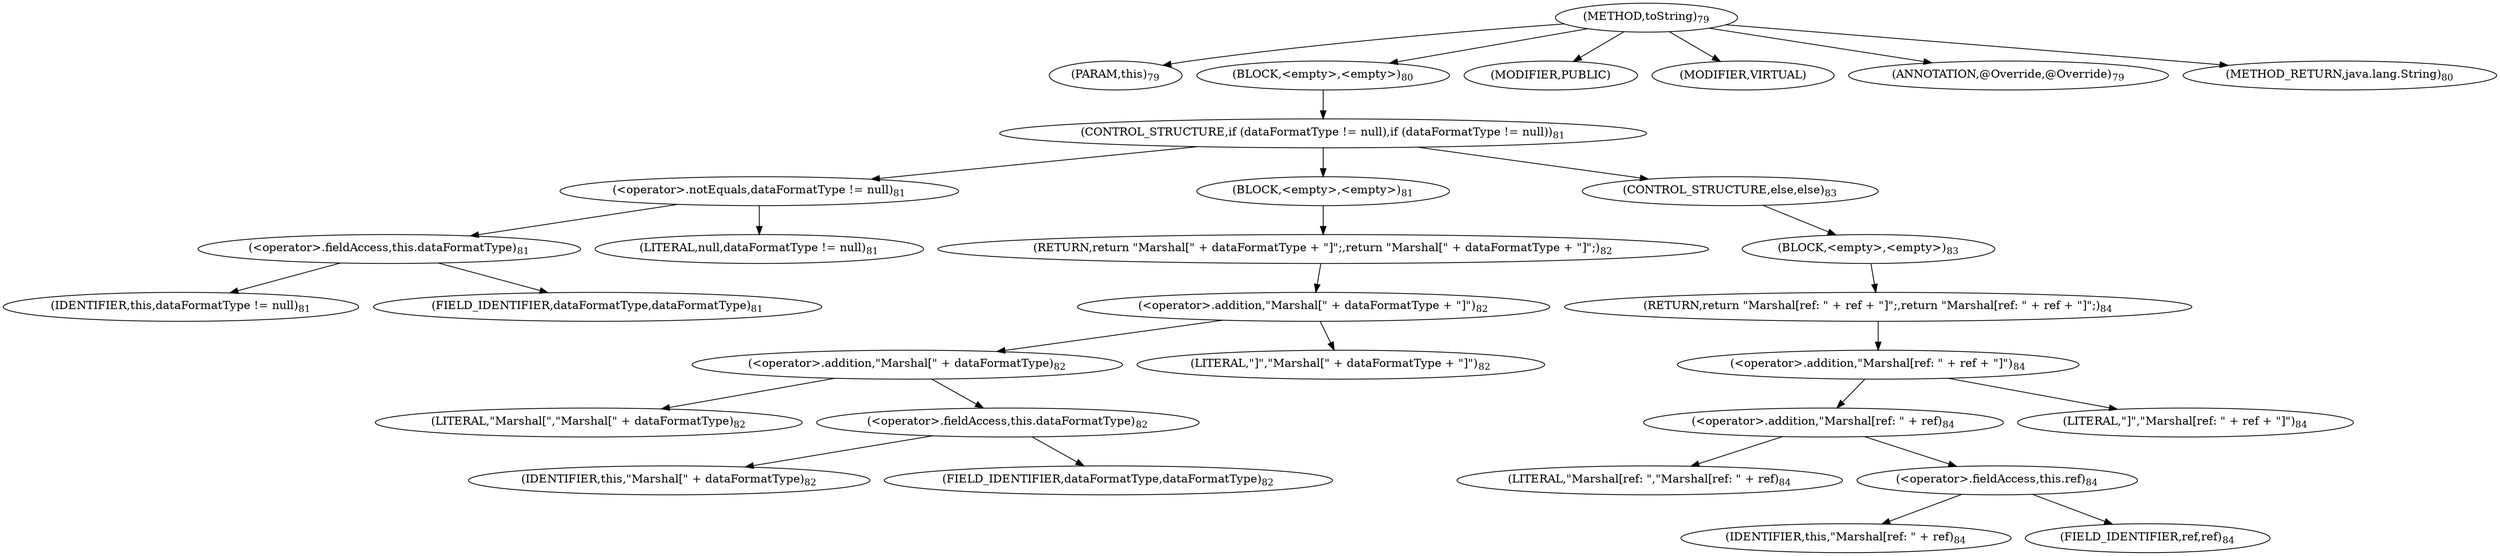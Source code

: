 digraph "toString" {  
"150" [label = <(METHOD,toString)<SUB>79</SUB>> ]
"151" [label = <(PARAM,this)<SUB>79</SUB>> ]
"152" [label = <(BLOCK,&lt;empty&gt;,&lt;empty&gt;)<SUB>80</SUB>> ]
"153" [label = <(CONTROL_STRUCTURE,if (dataFormatType != null),if (dataFormatType != null))<SUB>81</SUB>> ]
"154" [label = <(&lt;operator&gt;.notEquals,dataFormatType != null)<SUB>81</SUB>> ]
"155" [label = <(&lt;operator&gt;.fieldAccess,this.dataFormatType)<SUB>81</SUB>> ]
"156" [label = <(IDENTIFIER,this,dataFormatType != null)<SUB>81</SUB>> ]
"157" [label = <(FIELD_IDENTIFIER,dataFormatType,dataFormatType)<SUB>81</SUB>> ]
"158" [label = <(LITERAL,null,dataFormatType != null)<SUB>81</SUB>> ]
"159" [label = <(BLOCK,&lt;empty&gt;,&lt;empty&gt;)<SUB>81</SUB>> ]
"160" [label = <(RETURN,return &quot;Marshal[&quot; + dataFormatType + &quot;]&quot;;,return &quot;Marshal[&quot; + dataFormatType + &quot;]&quot;;)<SUB>82</SUB>> ]
"161" [label = <(&lt;operator&gt;.addition,&quot;Marshal[&quot; + dataFormatType + &quot;]&quot;)<SUB>82</SUB>> ]
"162" [label = <(&lt;operator&gt;.addition,&quot;Marshal[&quot; + dataFormatType)<SUB>82</SUB>> ]
"163" [label = <(LITERAL,&quot;Marshal[&quot;,&quot;Marshal[&quot; + dataFormatType)<SUB>82</SUB>> ]
"164" [label = <(&lt;operator&gt;.fieldAccess,this.dataFormatType)<SUB>82</SUB>> ]
"165" [label = <(IDENTIFIER,this,&quot;Marshal[&quot; + dataFormatType)<SUB>82</SUB>> ]
"166" [label = <(FIELD_IDENTIFIER,dataFormatType,dataFormatType)<SUB>82</SUB>> ]
"167" [label = <(LITERAL,&quot;]&quot;,&quot;Marshal[&quot; + dataFormatType + &quot;]&quot;)<SUB>82</SUB>> ]
"168" [label = <(CONTROL_STRUCTURE,else,else)<SUB>83</SUB>> ]
"169" [label = <(BLOCK,&lt;empty&gt;,&lt;empty&gt;)<SUB>83</SUB>> ]
"170" [label = <(RETURN,return &quot;Marshal[ref: &quot; + ref + &quot;]&quot;;,return &quot;Marshal[ref: &quot; + ref + &quot;]&quot;;)<SUB>84</SUB>> ]
"171" [label = <(&lt;operator&gt;.addition,&quot;Marshal[ref: &quot; + ref + &quot;]&quot;)<SUB>84</SUB>> ]
"172" [label = <(&lt;operator&gt;.addition,&quot;Marshal[ref: &quot; + ref)<SUB>84</SUB>> ]
"173" [label = <(LITERAL,&quot;Marshal[ref: &quot;,&quot;Marshal[ref: &quot; + ref)<SUB>84</SUB>> ]
"174" [label = <(&lt;operator&gt;.fieldAccess,this.ref)<SUB>84</SUB>> ]
"175" [label = <(IDENTIFIER,this,&quot;Marshal[ref: &quot; + ref)<SUB>84</SUB>> ]
"176" [label = <(FIELD_IDENTIFIER,ref,ref)<SUB>84</SUB>> ]
"177" [label = <(LITERAL,&quot;]&quot;,&quot;Marshal[ref: &quot; + ref + &quot;]&quot;)<SUB>84</SUB>> ]
"178" [label = <(MODIFIER,PUBLIC)> ]
"179" [label = <(MODIFIER,VIRTUAL)> ]
"180" [label = <(ANNOTATION,@Override,@Override)<SUB>79</SUB>> ]
"181" [label = <(METHOD_RETURN,java.lang.String)<SUB>80</SUB>> ]
  "150" -> "151" 
  "150" -> "152" 
  "150" -> "178" 
  "150" -> "179" 
  "150" -> "180" 
  "150" -> "181" 
  "152" -> "153" 
  "153" -> "154" 
  "153" -> "159" 
  "153" -> "168" 
  "154" -> "155" 
  "154" -> "158" 
  "155" -> "156" 
  "155" -> "157" 
  "159" -> "160" 
  "160" -> "161" 
  "161" -> "162" 
  "161" -> "167" 
  "162" -> "163" 
  "162" -> "164" 
  "164" -> "165" 
  "164" -> "166" 
  "168" -> "169" 
  "169" -> "170" 
  "170" -> "171" 
  "171" -> "172" 
  "171" -> "177" 
  "172" -> "173" 
  "172" -> "174" 
  "174" -> "175" 
  "174" -> "176" 
}
